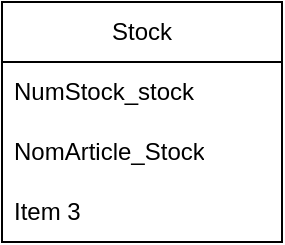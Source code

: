 <mxfile version="21.5.0" type="device">
  <diagram name="Page-1" id="xrhyyg4utvJAG8X-RNgi">
    <mxGraphModel dx="282" dy="541" grid="1" gridSize="10" guides="1" tooltips="1" connect="1" arrows="1" fold="1" page="1" pageScale="1" pageWidth="1169" pageHeight="1654" math="0" shadow="0">
      <root>
        <mxCell id="0" />
        <mxCell id="1" parent="0" />
        <mxCell id="VsTVeoZuYsub4ZjOrBCG-1" value="Stock" style="swimlane;fontStyle=0;childLayout=stackLayout;horizontal=1;startSize=30;horizontalStack=0;resizeParent=1;resizeParentMax=0;resizeLast=0;collapsible=1;marginBottom=0;whiteSpace=wrap;html=1;" vertex="1" parent="1">
          <mxGeometry x="80" y="220" width="140" height="120" as="geometry" />
        </mxCell>
        <mxCell id="VsTVeoZuYsub4ZjOrBCG-2" value="NumStock_stock" style="text;strokeColor=none;fillColor=none;align=left;verticalAlign=middle;spacingLeft=4;spacingRight=4;overflow=hidden;points=[[0,0.5],[1,0.5]];portConstraint=eastwest;rotatable=0;whiteSpace=wrap;html=1;" vertex="1" parent="VsTVeoZuYsub4ZjOrBCG-1">
          <mxGeometry y="30" width="140" height="30" as="geometry" />
        </mxCell>
        <mxCell id="VsTVeoZuYsub4ZjOrBCG-3" value="NomArticle_Stock" style="text;strokeColor=none;fillColor=none;align=left;verticalAlign=middle;spacingLeft=4;spacingRight=4;overflow=hidden;points=[[0,0.5],[1,0.5]];portConstraint=eastwest;rotatable=0;whiteSpace=wrap;html=1;" vertex="1" parent="VsTVeoZuYsub4ZjOrBCG-1">
          <mxGeometry y="60" width="140" height="30" as="geometry" />
        </mxCell>
        <mxCell id="VsTVeoZuYsub4ZjOrBCG-4" value="Item 3" style="text;strokeColor=none;fillColor=none;align=left;verticalAlign=middle;spacingLeft=4;spacingRight=4;overflow=hidden;points=[[0,0.5],[1,0.5]];portConstraint=eastwest;rotatable=0;whiteSpace=wrap;html=1;" vertex="1" parent="VsTVeoZuYsub4ZjOrBCG-1">
          <mxGeometry y="90" width="140" height="30" as="geometry" />
        </mxCell>
      </root>
    </mxGraphModel>
  </diagram>
</mxfile>
